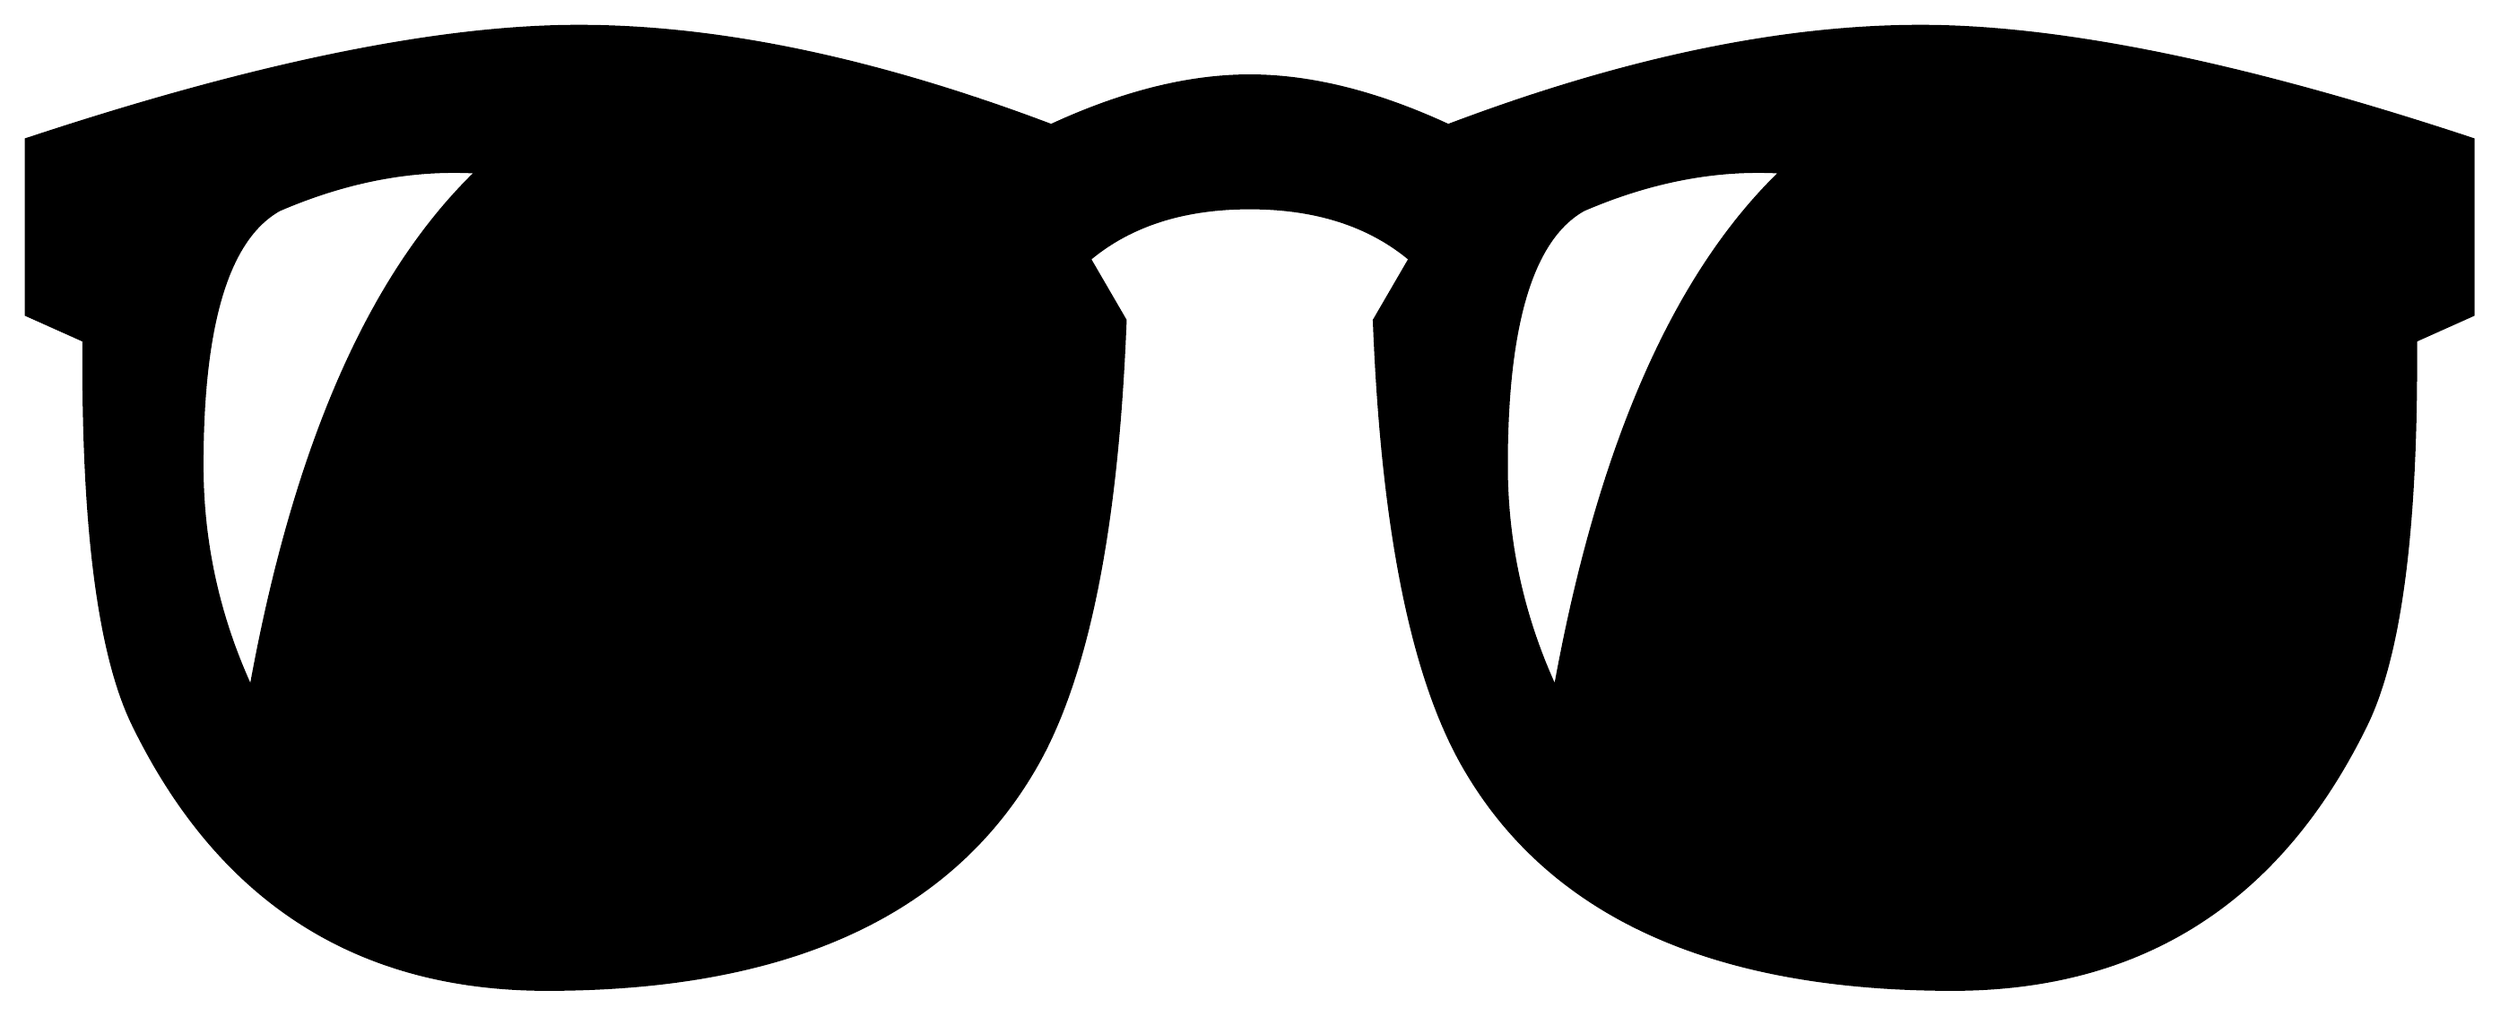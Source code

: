 


\begin{tikzpicture}[y=0.80pt, x=0.80pt, yscale=-1.0, xscale=1.0, inner sep=0pt, outer sep=0pt]
\begin{scope}[shift={(100.0,1861.0)},nonzero rule]
  \path[draw=.,fill=.,line width=1.600pt] (1630.0,-835.0) --
    (1601.0,-822.0) .. controls (1601.667,-728.0) and
    (1593.333,-663.333) .. (1576.0,-628.0) .. controls
    (1532.667,-539.333) and (1463.333,-495.0) .. (1368.0,-495.0) ..
    controls (1246.0,-495.0) and (1163.667,-533.0) ..
    (1121.0,-609.0) .. controls (1095.667,-654.333) and
    (1081.0,-728.667) .. (1077.0,-832.0) -- (1095.0,-863.0) ..
    controls (1074.333,-880.333) and (1047.333,-889.0) ..
    (1014.0,-889.0) .. controls (980.667,-889.0) and
    (953.667,-880.333) .. (933.0,-863.0) -- (951.0,-832.0) ..
    controls (947.0,-728.667) and (932.333,-654.333) .. (907.0,-609.0)
    .. controls (864.333,-533.0) and (782.0,-495.0) ..
    (660.0,-495.0) .. controls (564.667,-495.0) and (495.333,-539.333)
    .. (452.0,-628.0) .. controls (434.667,-663.333) and
    (426.333,-728.0) .. (427.0,-822.0) -- (398.0,-835.0) --
    (398.0,-923.0) .. controls (512.667,-961.0) and (605.333,-980.0)
    .. (676.0,-980.0) .. controls (746.667,-980.0) and
    (826.0,-963.333) .. (914.0,-930.0) .. controls (950.0,-946.667)
    and (983.333,-955.0) .. (1014.0,-955.0) .. controls
    (1044.667,-955.0) and (1078.0,-946.667) .. (1114.0,-930.0) ..
    controls (1202.0,-963.333) and (1281.333,-980.0) ..
    (1352.0,-980.0) .. controls (1422.667,-980.0) and
    (1515.333,-961.0) .. (1630.0,-923.0) -- (1630.0,-835.0) --
    cycle(1282.0,-907.0) .. controls (1249.333,-909.0) and
    (1216.0,-902.667) .. (1182.0,-888.0) .. controls
    (1156.0,-873.333) and (1143.0,-830.333) .. (1143.0,-759.0) ..
    controls (1143.0,-719.667) and (1151.333,-682.0) ..
    (1168.0,-646.0) .. controls (1190.0,-768.0) and
    (1228.0,-855.0) .. (1282.0,-907.0) -- cycle(625.0,-907.0) ..
    controls (592.333,-909.0) and (559.0,-902.667) .. (525.0,-888.0)
    .. controls (499.0,-873.333) and (486.0,-830.333) ..
    (486.0,-759.0) .. controls (486.0,-719.667) and (494.333,-682.0)
    .. (511.0,-646.0) .. controls (533.0,-768.0) and
    (571.0,-855.0) .. (625.0,-907.0) -- cycle;
\end{scope}

\end{tikzpicture}

